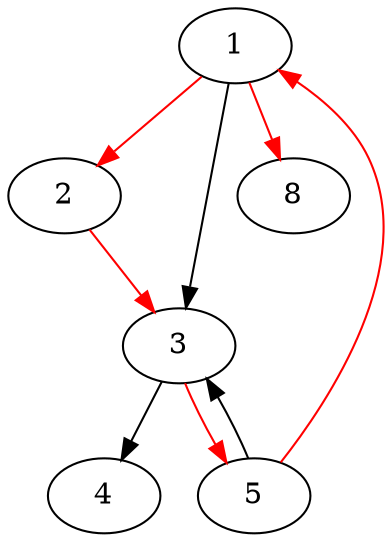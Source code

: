 strict digraph myGraph {
1
1 -> 2 [color = red]
1 -> 3
1 -> 8 [color = red]
2
2 -> 3 [color = red]
3
3 -> 4
3 -> 5 [color = red]
4
5
5 -> 3
5 -> 1 [color = red]
8
}